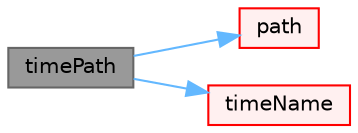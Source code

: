 digraph "timePath"
{
 // LATEX_PDF_SIZE
  bgcolor="transparent";
  edge [fontname=Helvetica,fontsize=10,labelfontname=Helvetica,labelfontsize=10];
  node [fontname=Helvetica,fontsize=10,shape=box,height=0.2,width=0.4];
  rankdir="LR";
  Node1 [id="Node000001",label="timePath",height=0.2,width=0.4,color="gray40", fillcolor="grey60", style="filled", fontcolor="black",tooltip=" "];
  Node1 -> Node2 [id="edge1_Node000001_Node000002",color="steelblue1",style="solid",tooltip=" "];
  Node2 [id="Node000002",label="path",height=0.2,width=0.4,color="red", fillcolor="#FFF0F0", style="filled",URL="$classFoam_1_1Time.html#a3a68a482f9904838898709bec94fedc5",tooltip=" "];
  Node1 -> Node5 [id="edge2_Node000001_Node000005",color="steelblue1",style="solid",tooltip=" "];
  Node5 [id="Node000005",label="timeName",height=0.2,width=0.4,color="red", fillcolor="#FFF0F0", style="filled",URL="$classFoam_1_1Time.html#a90eec0cafc50ed7b6fbbfffe2c5df974",tooltip=" "];
}
